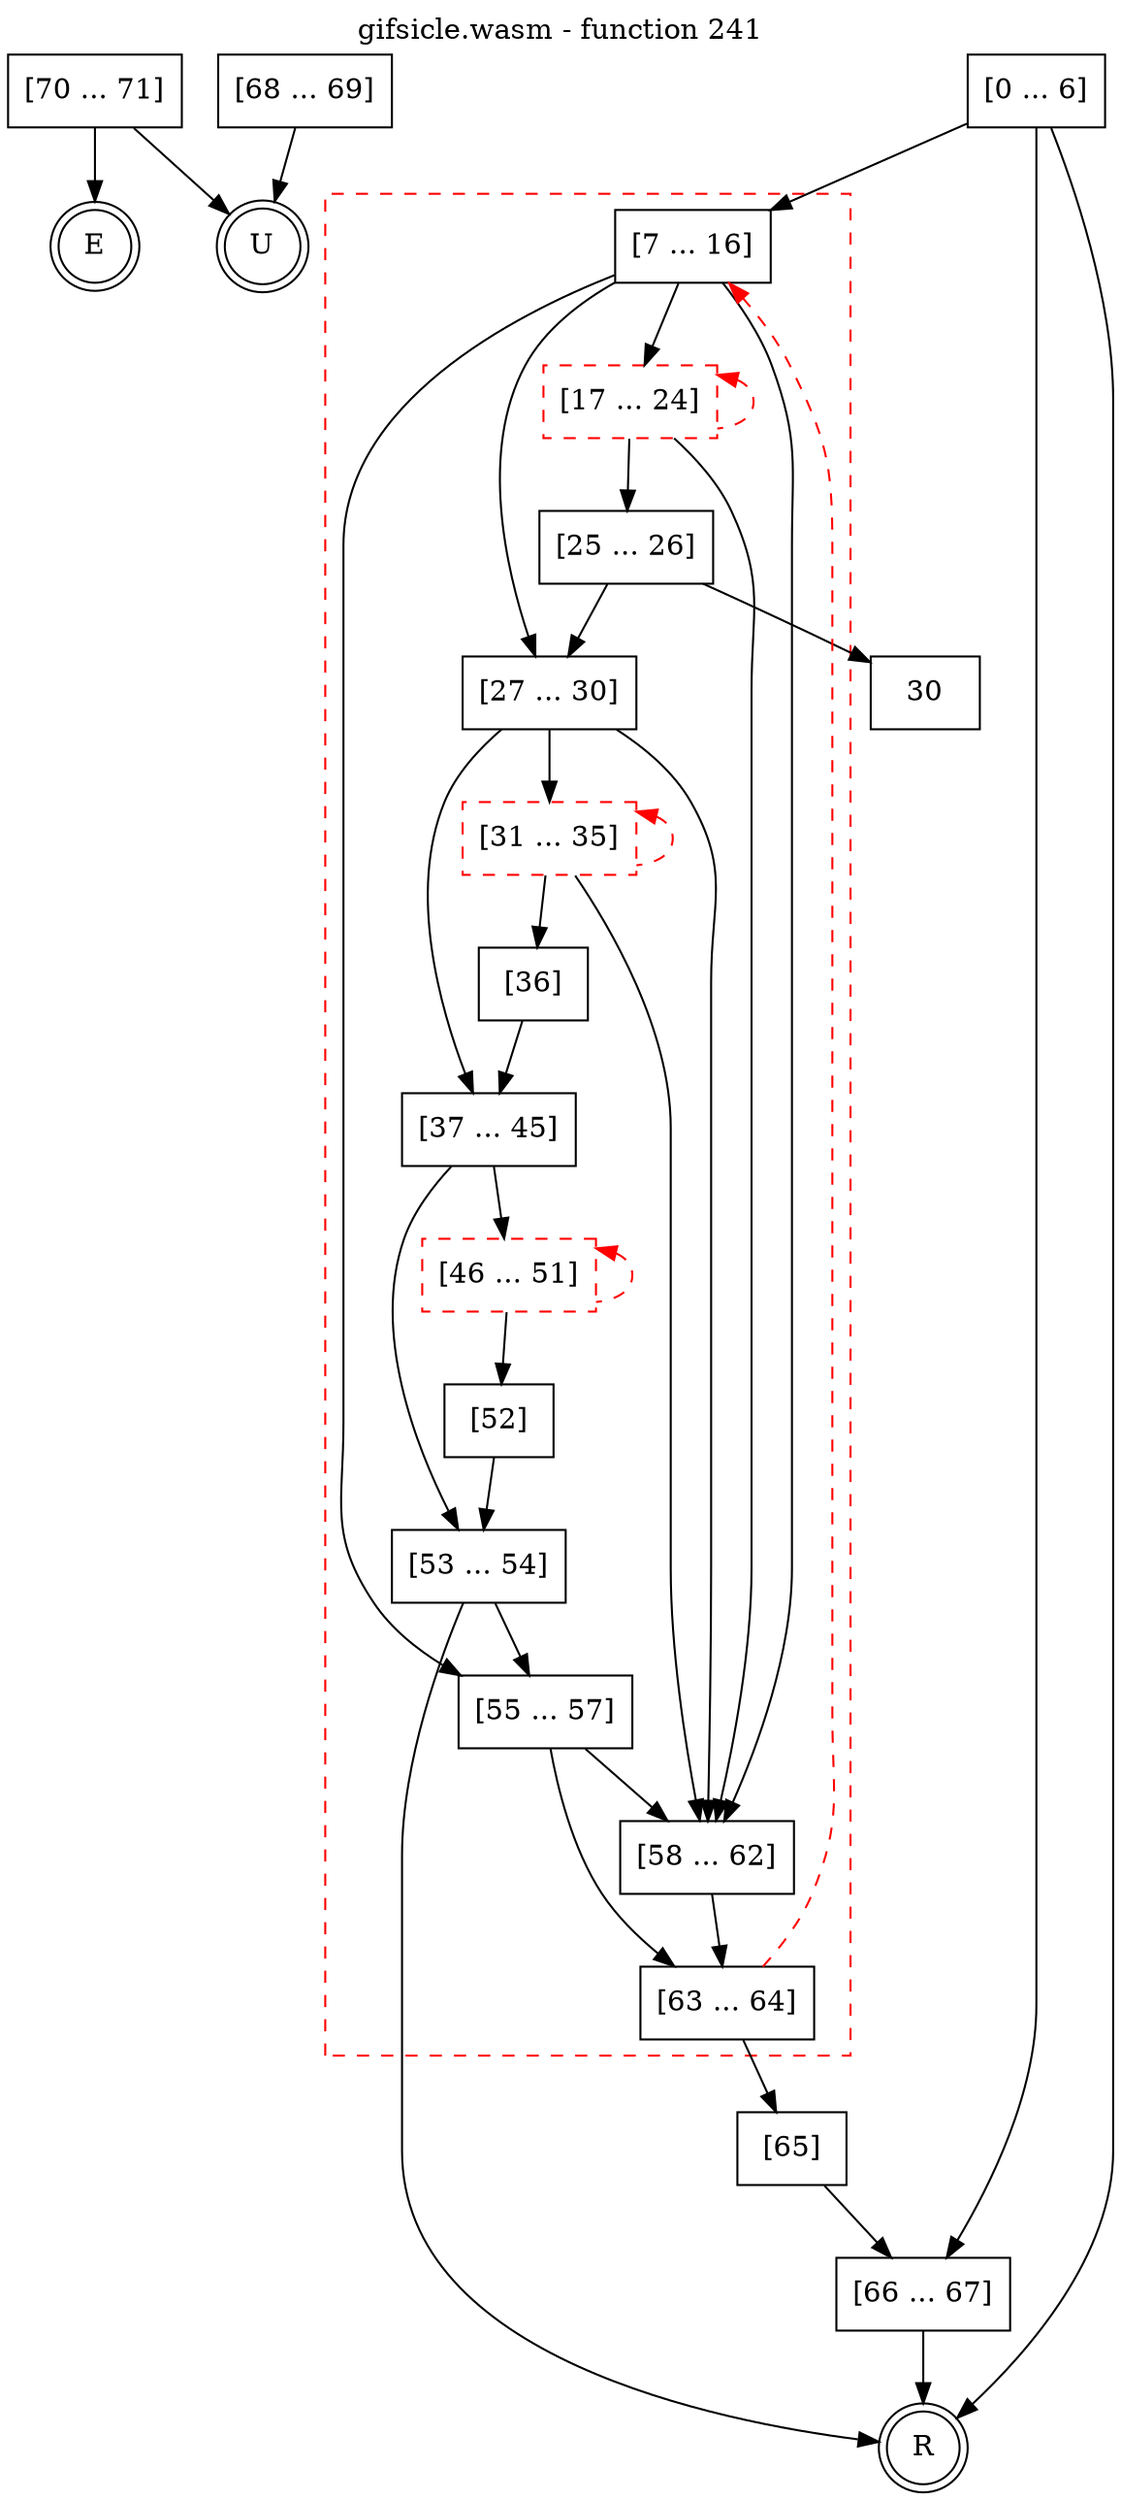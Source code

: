 digraph finite_state_machine {
    label = "gifsicle.wasm - function 241"
    labelloc =  t
    labelfontsize = 16
    labelfontcolor = black
    labelfontname = "Helvetica"
    node [shape = doublecircle]; E U R ;
    node [shape = box];
    node [shape=box, color=black, style=solid] 0[label="[0 ... 6]"]
    subgraph cluster_7{
    label = "";
    style = dashed color = red;
    node [shape=box, color=black, style=solid] 7[label="[7 ... 16]"]
    node [shape=box, color=red, style=dashed] 17[label="[17 ... 24]"]
    node [shape=box, color=black, style=solid] 25[label="[25 ... 26]"]
    node [shape=box, color=black, style=solid] 27[label="[27 ... 30]"]
    node [shape=box, color=red, style=dashed] 31[label="[31 ... 35]"]
    node [shape=box, color=black, style=solid] 36[label="[36]"]
    node [shape=box, color=black, style=solid] 37[label="[37 ... 45]"]
    node [shape=box, color=red, style=dashed] 46[label="[46 ... 51]"]
    node [shape=box, color=black, style=solid] 52[label="[52]"]
    node [shape=box, color=black, style=solid] 53[label="[53 ... 54]"]
    node [shape=box, color=black, style=solid] 55[label="[55 ... 57]"]
    node [shape=box, color=black, style=solid] 58[label="[58 ... 62]"]
    node [shape=box, color=black, style=solid] 63[label="[63 ... 64]"]
    }
    node [shape=box, color=black, style=solid] 65[label="[65]"]
    node [shape=box, color=black, style=solid] 66[label="[66 ... 67]"]
    node [shape=box, color=black, style=solid] 68[label="[68 ... 69]"]
    node [shape=box, color=black, style=solid] 70[label="[70 ... 71]"]
    node [shape=box, color=black, style=solid] R[label="R"]
    node [shape=box, color=black, style=solid] U[label="U"]
    0 -> 7;
    0 -> 66;
    0 -> R;
    7 -> 17;
    7 -> 27;
    7 -> 55;
    7 -> 58;
    17 -> 25;
    17 -> 58;
    17 -> 17[style="dashed" color="red" dir=back];
    25 -> 27;
    25 -> 30;
    27 -> 31;
    27 -> 37;
    27 -> 58;
    31 -> 36;
    31 -> 58;
    31 -> 31[style="dashed" color="red" dir=back];
    36 -> 37;
    37 -> 46;
    37 -> 53;
    46 -> 52;
    46 -> 46[style="dashed" color="red" dir=back];
    52 -> 53;
    53 -> 55;
    53 -> R;
    55 -> 58;
    55 -> 63;
    58 -> 63;
    63 -> 7[style="dashed" color="red"];
    63 -> 65;
    65 -> 66;
    66 -> R;
    68 -> U;
    70 -> E;
    70 -> U;
}

